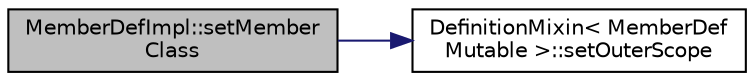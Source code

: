 digraph "MemberDefImpl::setMemberClass"
{
 // LATEX_PDF_SIZE
  edge [fontname="Helvetica",fontsize="10",labelfontname="Helvetica",labelfontsize="10"];
  node [fontname="Helvetica",fontsize="10",shape=record];
  rankdir="LR";
  Node1 [label="MemberDefImpl::setMember\lClass",height=0.2,width=0.4,color="black", fillcolor="grey75", style="filled", fontcolor="black",tooltip=" "];
  Node1 -> Node2 [color="midnightblue",fontsize="10",style="solid"];
  Node2 [label="DefinitionMixin\< MemberDef\lMutable \>::setOuterScope",height=0.2,width=0.4,color="black", fillcolor="white", style="filled",URL="$classDefinitionMixin.html#a55412adb8ac7d45ea26e051a08dddadc",tooltip=" "];
}
